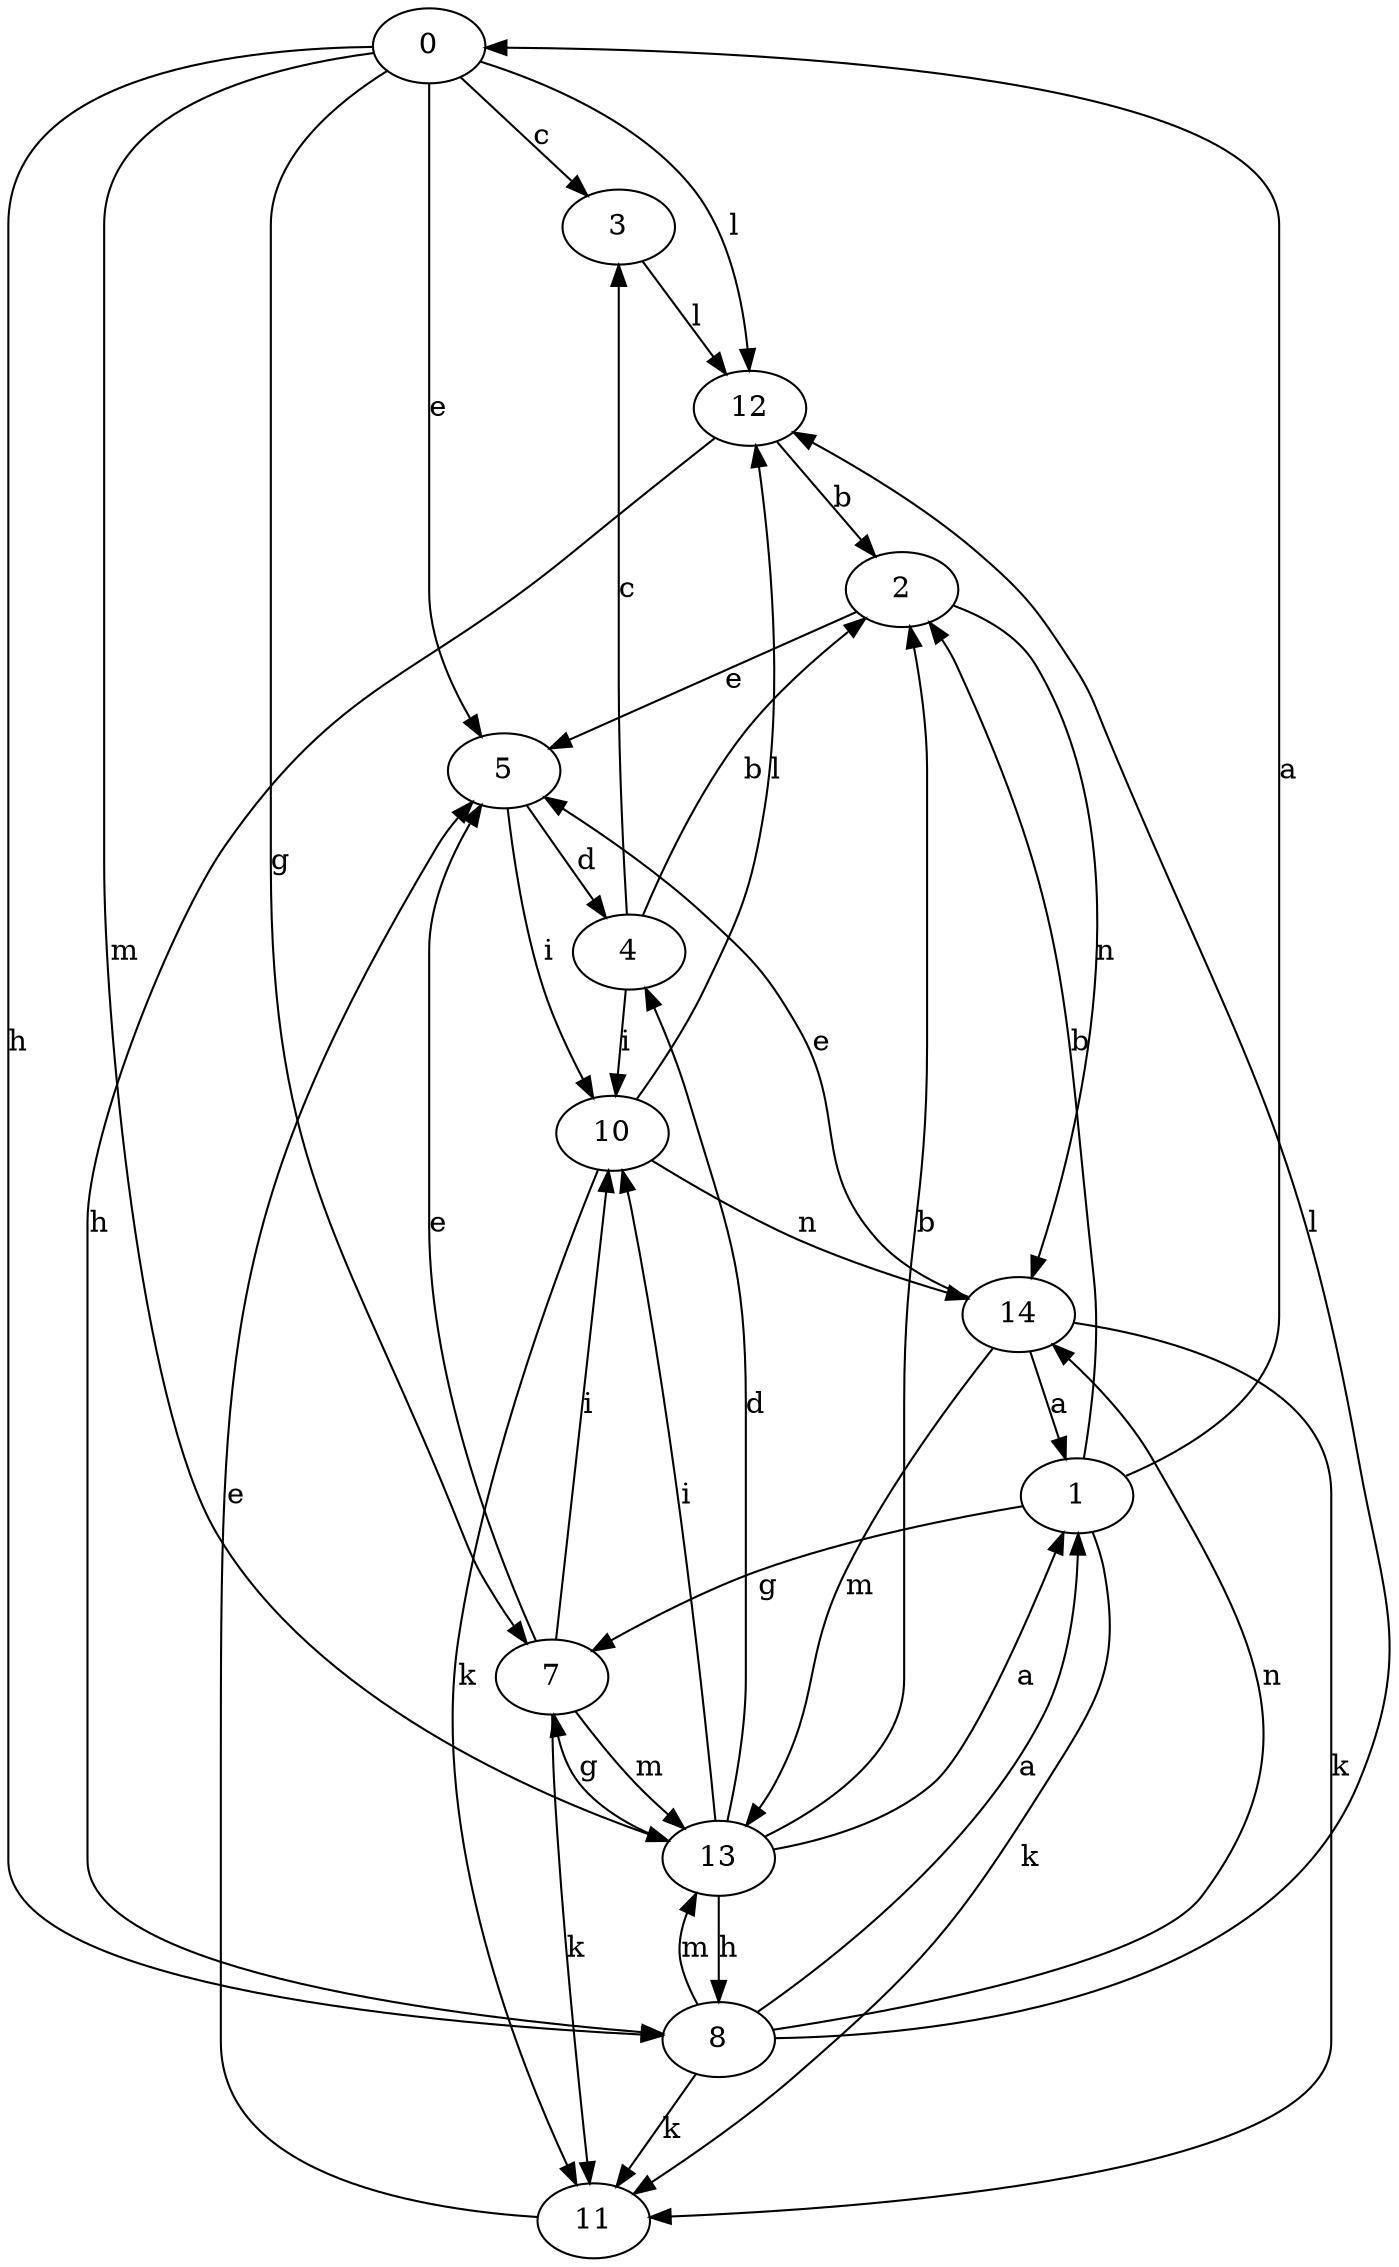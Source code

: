 strict digraph  {
0;
1;
2;
3;
4;
5;
7;
8;
10;
11;
12;
13;
14;
0 -> 3  [label=c];
0 -> 5  [label=e];
0 -> 7  [label=g];
0 -> 8  [label=h];
0 -> 12  [label=l];
0 -> 13  [label=m];
1 -> 0  [label=a];
1 -> 2  [label=b];
1 -> 7  [label=g];
1 -> 11  [label=k];
2 -> 5  [label=e];
2 -> 14  [label=n];
3 -> 12  [label=l];
4 -> 2  [label=b];
4 -> 3  [label=c];
4 -> 10  [label=i];
5 -> 4  [label=d];
5 -> 10  [label=i];
7 -> 5  [label=e];
7 -> 10  [label=i];
7 -> 11  [label=k];
7 -> 13  [label=m];
8 -> 1  [label=a];
8 -> 11  [label=k];
8 -> 12  [label=l];
8 -> 13  [label=m];
8 -> 14  [label=n];
10 -> 11  [label=k];
10 -> 12  [label=l];
10 -> 14  [label=n];
11 -> 5  [label=e];
12 -> 2  [label=b];
12 -> 8  [label=h];
13 -> 1  [label=a];
13 -> 2  [label=b];
13 -> 4  [label=d];
13 -> 7  [label=g];
13 -> 8  [label=h];
13 -> 10  [label=i];
14 -> 1  [label=a];
14 -> 5  [label=e];
14 -> 11  [label=k];
14 -> 13  [label=m];
}

